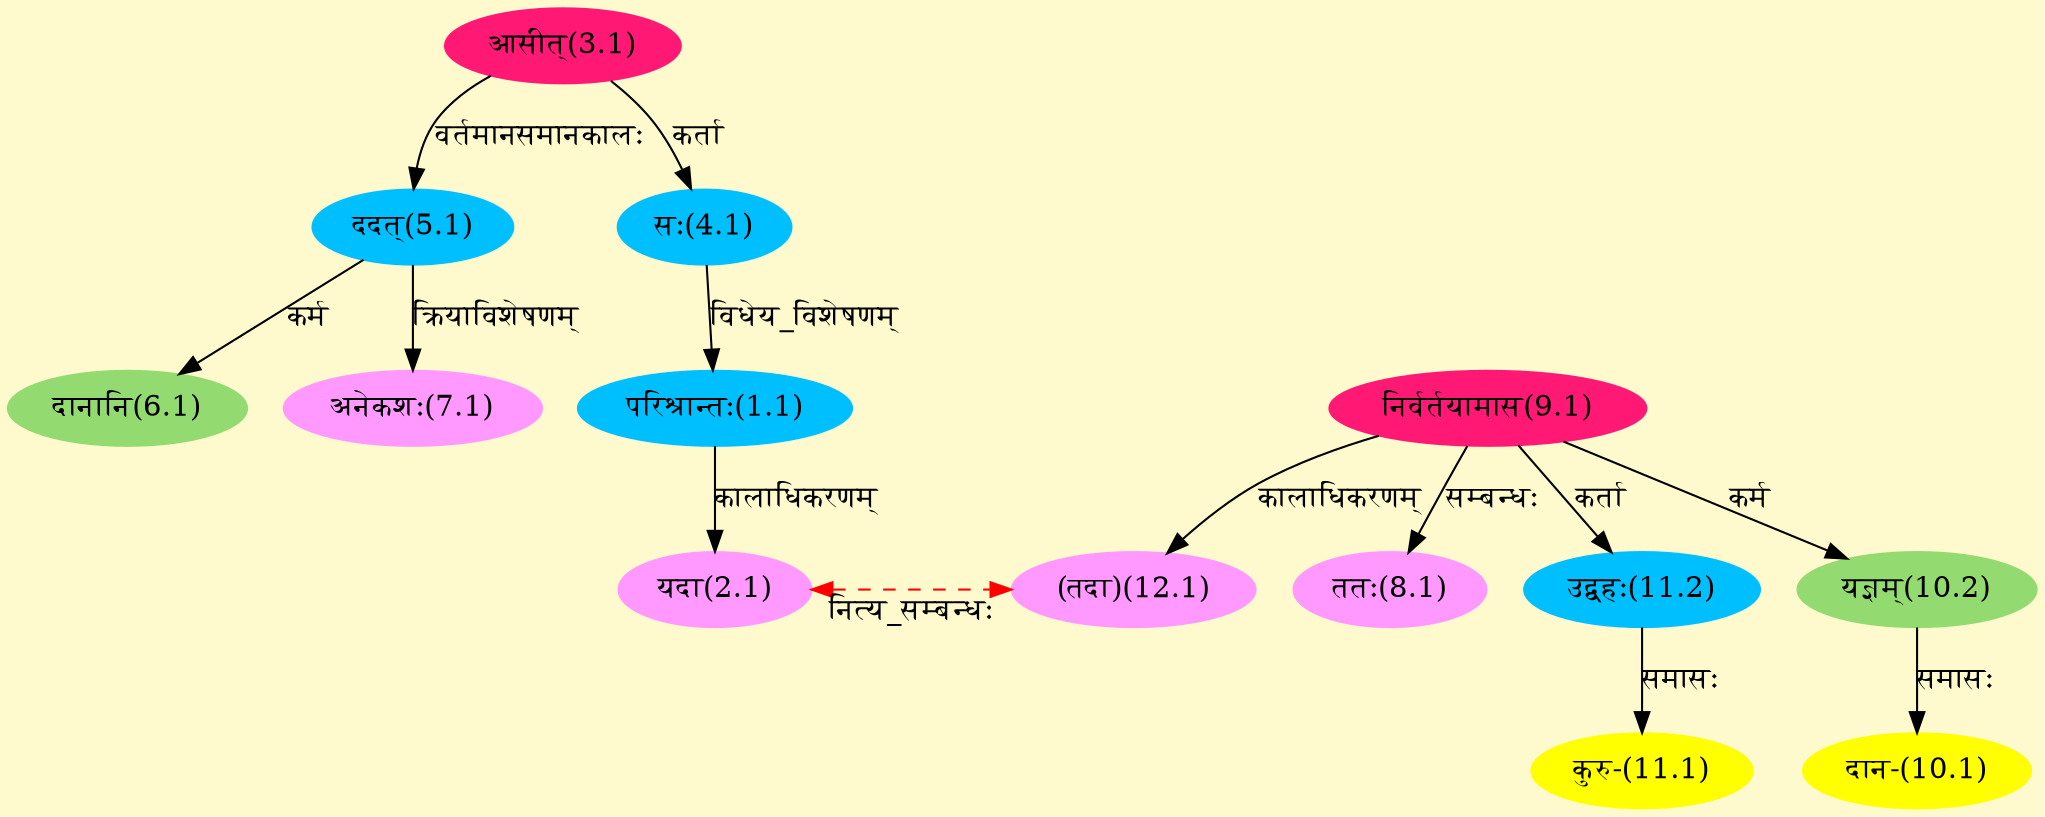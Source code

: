 digraph G{
rankdir=BT;
 compound=true;
 bgcolor="lemonchiffon1";
Node1_1 [style=filled, color="#00BFFF" label = "परिश्रान्तः(1.1)"]
Node4_1 [style=filled, color="#00BFFF" label = "सः(4.1)"]
Node2_1 [style=filled, color="#FF99FF" label = "यदा(2.1)"]
Node12_1 [style=filled, color="#FF99FF" label = "(तदा)(12.1)"]
Node3_1 [style=filled, color="#FF1975" label = "आसीत्(3.1)"]
Node [style=filled, color="" label = "()"]
Node5_1 [style=filled, color="#00BFFF" label = "ददत्(5.1)"]
Node6_1 [style=filled, color="#93DB70" label = "दानानि(6.1)"]
Node7_1 [style=filled, color="#FF99FF" label = "अनेकशः(7.1)"]
Node8_1 [style=filled, color="#FF99FF" label = "ततः(8.1)"]
Node9_1 [style=filled, color="#FF1975" label = "निर्वर्तयामास(9.1)"]
Node11_2 [style=filled, color="#00BFFF" label = "उद्वहः(11.2)"]
Node10_1 [style=filled, color="#FFFF00" label = "दान-(10.1)"]
Node10_2 [style=filled, color="#93DB70" label = "यज्ञम्(10.2)"]
Node11_1 [style=filled, color="#FFFF00" label = "कुरु-(11.1)"]
{rank = same; Node2_1; Node12_1;}
/* Start of Relations section */

Node1_1 -> Node4_1 [  label="विधेय_विशेषणम्"  dir="back" ]
Node2_1 -> Node1_1 [  label="कालाधिकरणम्"  dir="back" ]
Node2_1 -> Node12_1 [ style=dashed color="red" label="नित्य_सम्बन्धः"  dir="both" ]
Node4_1 -> Node3_1 [  label="कर्ता"  dir="back" ]
Node5_1 -> Node3_1 [  label="वर्तमानसमानकालः"  dir="back" ]
Node6_1 -> Node5_1 [  label="कर्म"  dir="back" ]
Node7_1 -> Node5_1 [  label="क्रियाविशेषणम्"  dir="back" ]
Node8_1 -> Node9_1 [  label="सम्बन्धः"  dir="back" ]
Node10_1 -> Node10_2 [  label="समासः"  dir="back" ]
Node10_2 -> Node9_1 [  label="कर्म"  dir="back" ]
Node11_1 -> Node11_2 [  label="समासः"  dir="back" ]
Node11_2 -> Node9_1 [  label="कर्ता"  dir="back" ]
Node12_1 -> Node9_1 [  label="कालाधिकरणम्"  dir="back" ]
}
